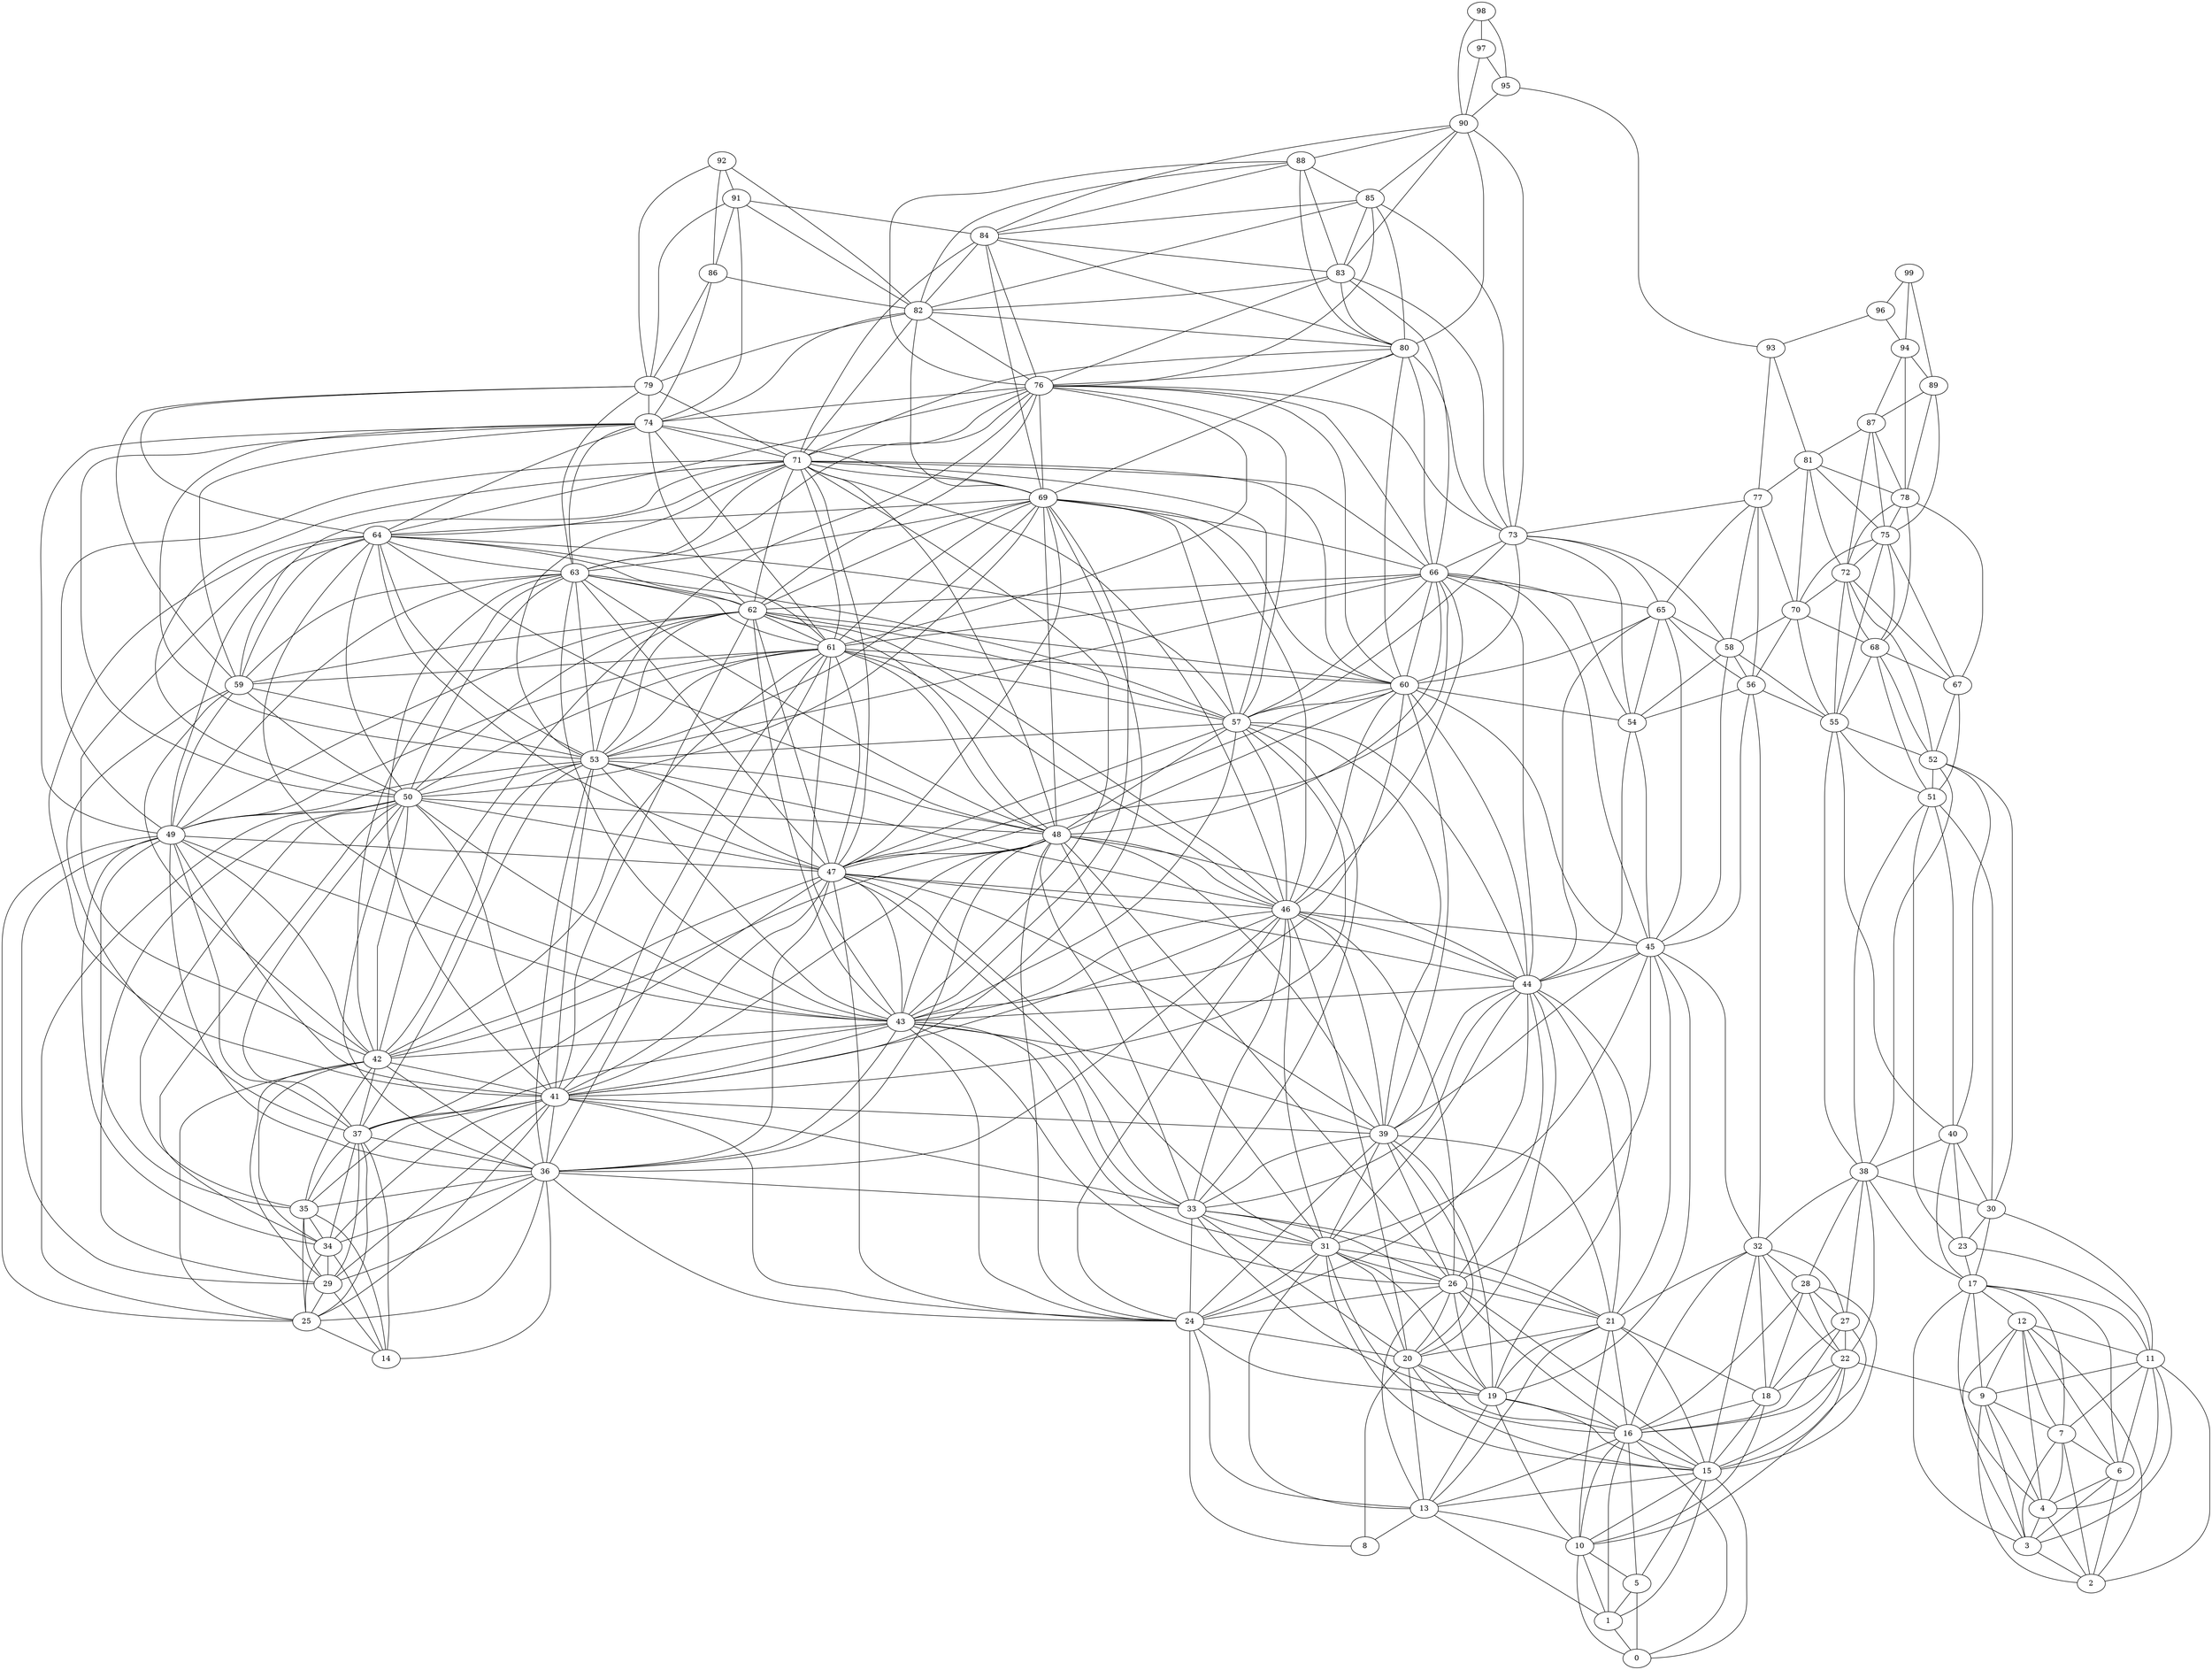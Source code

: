 /* Created by igraph 0.7.1 */
graph {
  0 [
    x=0.001856609898924
    y=0.532241028813014
  ];
  1 [
    x=0.0154808331445002
    y=0.509319896140649
  ];
  2 [
    x=0.033150963956628
    y=0.801375179570537
  ];
  3 [
    x=0.035321433733335
    y=0.936056978452456
  ];
  4 [
    x=0.0398400199967728
    y=0.915843517096796
  ];
  5 [
    x=0.0446965664725725
    y=0.554065104759032
  ];
  6 [
    x=0.0622152231156589
    y=0.975287047914404
  ];
  7 [
    x=0.0875962959760046
    y=0.848406698249019
  ];
  8 [
    x=0.0904862773894155
    y=0.272803451337485
  ];
  9 [
    x=0.107154069869252
    y=0.769788115625324
  ];
  10 [
    x=0.116175401815109
    y=0.526554306716577
  ];
  11 [
    x=0.116517807764725
    y=0.962221383758517
  ];
  12 [
    x=0.118770589799824
    y=0.835064394564115
  ];
  13 [
    x=0.120413222970397
    y=0.362855089250399
  ];
  14 [
    x=0.151344458973449
    y=0.0569813242454733
  ];
  15 [
    x=0.177432988982657
    y=0.522308396091597
  ];
  16 [
    x=0.201468840875286
    y=0.538281512739046
  ];
  17 [
    x=0.211869491656069
    y=0.913487044959115
  ];
  18 [
    x=0.240661181001859
    y=0.612170844802207
  ];
  19 [
    x=0.241594087559589
    y=0.405494221839002
  ];
  20 [
    x=0.242702371443095
    y=0.369038453240495
  ];
  21 [
    x=0.262833483184049
    y=0.447067457670047
  ];
  22 [
    x=0.263032038425377
    y=0.649664215017345
  ];
  23 [
    x=0.271177837600147
    y=0.994754661090222
  ];
  24 [
    x=0.272829745293942
    y=0.239614898344674
  ];
  25 [
    x=0.281626463525078
    y=0.033151776083359
  ];
  26 [
    x=0.288886006074577
    y=0.378574066114251
  ];
  27 [
    x=0.292548132474191
    y=0.662509214968077
  ];
  28 [
    x=0.2942732217645
    y=0.646687119311398
  ];
  29 [
    x=0.295020193159471
    y=0.0385943200014254
  ];
  30 [
    x=0.30122166095417
    y=0.988424178542267
  ];
  31 [
    x=0.310604219605868
    y=0.381715277716924
  ];
  32 [
    x=0.314367269251206
    y=0.632764313114534
  ];
  33 [
    x=0.32210428157633
    y=0.290833554347009
  ];
  34 [
    x=0.323078677429152
    y=0.00608156240775715
  ];
  35 [
    x=0.326807488400571
    y=0.00559831640504027
  ];
  36 [
    x=0.339789885520481
    y=0.106304852622521
  ];
  37 [
    x=0.347160947024508
    y=0.0462267658659173
  ];
  38 [
    x=0.347845906187803
    y=0.809302328283027
  ];
  39 [
    x=0.348269643256996
    y=0.336428163568256
  ];
  40 [
    x=0.364005525555307
    y=0.889207558788822
  ];
  41 [
    x=0.385458479498453
    y=0.163984269338336
  ];
  42 [
    x=0.398160856512394
    y=0.0697247306254364
  ];
  43 [
    x=0.400370167854251
    y=0.222008996827313
  ];
  44 [
    x=0.41555735295155
    y=0.367809843499234
  ];
  45 [
    x=0.41756464640826
    y=0.47785683362091
  ];
  46 [
    x=0.419675598384648
    y=0.286805239593657
  ];
  47 [
    x=0.420082379995053
    y=0.217163000438055
  ];
  48 [
    x=0.437874341531767
    y=0.261869611032468
  ];
  49 [
    x=0.440803021902659
    y=0.0609026415189
  ];
  50 [
    x=0.449595731727025
    y=0.0776021467352637
  ];
  51 [
    x=0.461529403824123
    y=0.960987801240244
  ];
  52 [
    x=0.467951287902518
    y=0.911931324872684
  ];
  53 [
    x=0.48409951071354
    y=0.163723966679557
  ];
  54 [
    x=0.484184830446066
    y=0.495330294690535
  ];
  55 [
    x=0.486151118237866
    y=0.781574328282852
  ];
  56 [
    x=0.498464855053163
    y=0.621207757697803
  ];
  57 [
    x=0.501277666255398
    y=0.285365153287227
  ];
  58 [
    x=0.518306767302965
    y=0.596105612004234
  ];
  59 [
    x=0.526879071622911
    y=0.00178009669806867
  ];
  60 [
    x=0.527164148560573
    y=0.366753462390419
  ];
  61 [
    x=0.527273708513476
    y=0.170299277113276
  ];
  62 [
    x=0.528481183585029
    y=0.19461062186797
  ];
  63 [
    x=0.547487937096018
    y=0.0947509562333677
  ];
  64 [
    x=0.550401511229179
    y=0.103109596107282
  ];
  65 [
    x=0.551654339444363
    y=0.480814830644248
  ];
  66 [
    x=0.56358853431096
    y=0.344180111694986
  ];
  67 [
    x=0.565511666687892
    y=0.965799753584082
  ];
  68 [
    x=0.573409663681088
    y=0.877545231755346
  ];
  69 [
    x=0.581388566116233
    y=0.203172557725794
  ];
  70 [
    x=0.581816252319764
    y=0.685999349599369
  ];
  71 [
    x=0.586598324389705
    y=0.180548032749265
  ];
  72 [
    x=0.610990966293917
    y=0.825199265728808
  ];
  73 [
    x=0.629577666009579
    y=0.432746098601968
  ];
  74 [
    x=0.639735242571468
    y=0.0690736269230203
  ];
  75 [
    x=0.659800140486406
    y=0.853261241485763
  ];
  76 [
    x=0.660526500776925
    y=0.248724242355453
  ];
  77 [
    x=0.663765230515316
    y=0.618137879306546
  ];
  78 [
    x=0.699017664617804
    y=0.911602446393601
  ];
  79 [
    x=0.700402427584513
    y=0.0412940747352242
  ];
  80 [
    x=0.714705823861867
    y=0.320616583388457
  ];
  81 [
    x=0.720062378051311
    y=0.739578994676039
  ];
  82 [
    x=0.737492918121989
    y=0.176820985244392
  ];
  83 [
    x=0.739004759989717
    y=0.335583269267202
  ];
  84 [
    x=0.752214784662564
    y=0.244830745168742
  ];
  85 [
    x=0.768617857741159
    y=0.293705940345259
  ];
  86 [
    x=0.774471783377249
    y=0.0291356374243825
  ];
  87 [
    x=0.78049090383827
    y=0.882017076281344
  ];
  88 [
    x=0.784007277817656
    y=0.290296919788128
  ];
  89 [
    x=0.789260962224997
    y=0.971460372868708
  ];
  90 [
    x=0.819229561496893
    y=0.405257741084121
  ];
  91 [
    x=0.838066932105223
    y=0.070330417675408
  ];
  92 [
    x=0.83808275449312
    y=0.0218900307900626
  ];
  93 [
    x=0.857038348844103
    y=0.658488043951452
  ];
  94 [
    x=0.866302075409392
    y=0.932477918972477
  ];
  95 [
    x=0.872885719460095
    y=0.541986042091459
  ];
  96 [
    x=0.956754038098342
    y=0.767836730001019
  ];
  97 [
    x=0.961690716256627
    y=0.476563309447737
  ];
  98 [
    x=0.965936596166867
    y=0.415638974240508
  ];
  99 [
    x=0.982285694462017
    y=0.96507053825355
  ];

  1 -- 0;
  5 -- 0;
  10 -- 0;
  15 -- 0;
  16 -- 0;
  5 -- 1;
  10 -- 1;
  13 -- 1;
  15 -- 1;
  16 -- 1;
  3 -- 2;
  4 -- 2;
  6 -- 2;
  7 -- 2;
  9 -- 2;
  11 -- 2;
  12 -- 2;
  4 -- 3;
  6 -- 3;
  7 -- 3;
  9 -- 3;
  11 -- 3;
  12 -- 3;
  17 -- 3;
  6 -- 4;
  7 -- 4;
  9 -- 4;
  11 -- 4;
  12 -- 4;
  17 -- 4;
  10 -- 5;
  15 -- 5;
  16 -- 5;
  7 -- 6;
  11 -- 6;
  12 -- 6;
  17 -- 6;
  9 -- 7;
  11 -- 7;
  12 -- 7;
  17 -- 7;
  13 -- 8;
  20 -- 8;
  24 -- 8;
  11 -- 9;
  12 -- 9;
  17 -- 9;
  22 -- 9;
  13 -- 10;
  15 -- 10;
  16 -- 10;
  18 -- 10;
  19 -- 10;
  21 -- 10;
  22 -- 10;
  12 -- 11;
  17 -- 11;
  23 -- 11;
  30 -- 11;
  17 -- 12;
  15 -- 13;
  16 -- 13;
  19 -- 13;
  20 -- 13;
  21 -- 13;
  24 -- 13;
  26 -- 13;
  31 -- 13;
  25 -- 14;
  29 -- 14;
  34 -- 14;
  35 -- 14;
  36 -- 14;
  37 -- 14;
  16 -- 15;
  18 -- 15;
  19 -- 15;
  20 -- 15;
  21 -- 15;
  22 -- 15;
  26 -- 15;
  27 -- 15;
  28 -- 15;
  31 -- 15;
  32 -- 15;
  18 -- 16;
  19 -- 16;
  20 -- 16;
  21 -- 16;
  22 -- 16;
  26 -- 16;
  27 -- 16;
  28 -- 16;
  31 -- 16;
  32 -- 16;
  23 -- 17;
  30 -- 17;
  38 -- 17;
  40 -- 17;
  21 -- 18;
  22 -- 18;
  27 -- 18;
  28 -- 18;
  32 -- 18;
  20 -- 19;
  21 -- 19;
  24 -- 19;
  26 -- 19;
  31 -- 19;
  33 -- 19;
  39 -- 19;
  44 -- 19;
  45 -- 19;
  21 -- 20;
  24 -- 20;
  26 -- 20;
  31 -- 20;
  33 -- 20;
  39 -- 20;
  44 -- 20;
  46 -- 20;
  26 -- 21;
  31 -- 21;
  32 -- 21;
  33 -- 21;
  39 -- 21;
  44 -- 21;
  45 -- 21;
  27 -- 22;
  28 -- 22;
  32 -- 22;
  38 -- 22;
  30 -- 23;
  40 -- 23;
  51 -- 23;
  26 -- 24;
  31 -- 24;
  33 -- 24;
  36 -- 24;
  39 -- 24;
  41 -- 24;
  43 -- 24;
  44 -- 24;
  46 -- 24;
  47 -- 24;
  48 -- 24;
  29 -- 25;
  34 -- 25;
  35 -- 25;
  36 -- 25;
  37 -- 25;
  41 -- 25;
  42 -- 25;
  49 -- 25;
  50 -- 25;
  31 -- 26;
  33 -- 26;
  39 -- 26;
  43 -- 26;
  44 -- 26;
  45 -- 26;
  46 -- 26;
  48 -- 26;
  28 -- 27;
  32 -- 27;
  38 -- 27;
  32 -- 28;
  38 -- 28;
  34 -- 29;
  35 -- 29;
  36 -- 29;
  37 -- 29;
  41 -- 29;
  42 -- 29;
  49 -- 29;
  50 -- 29;
  38 -- 30;
  40 -- 30;
  51 -- 30;
  52 -- 30;
  33 -- 31;
  39 -- 31;
  43 -- 31;
  44 -- 31;
  45 -- 31;
  46 -- 31;
  47 -- 31;
  48 -- 31;
  38 -- 32;
  45 -- 32;
  56 -- 32;
  36 -- 33;
  39 -- 33;
  41 -- 33;
  43 -- 33;
  44 -- 33;
  46 -- 33;
  47 -- 33;
  48 -- 33;
  57 -- 33;
  35 -- 34;
  36 -- 34;
  37 -- 34;
  41 -- 34;
  42 -- 34;
  49 -- 34;
  50 -- 34;
  36 -- 35;
  37 -- 35;
  41 -- 35;
  42 -- 35;
  49 -- 35;
  50 -- 35;
  37 -- 36;
  41 -- 36;
  42 -- 36;
  43 -- 36;
  46 -- 36;
  47 -- 36;
  48 -- 36;
  49 -- 36;
  50 -- 36;
  53 -- 36;
  61 -- 36;
  41 -- 37;
  42 -- 37;
  43 -- 37;
  47 -- 37;
  49 -- 37;
  50 -- 37;
  53 -- 37;
  59 -- 37;
  40 -- 38;
  51 -- 38;
  52 -- 38;
  55 -- 38;
  41 -- 39;
  43 -- 39;
  44 -- 39;
  45 -- 39;
  46 -- 39;
  47 -- 39;
  48 -- 39;
  57 -- 39;
  60 -- 39;
  51 -- 40;
  52 -- 40;
  55 -- 40;
  42 -- 41;
  43 -- 41;
  46 -- 41;
  47 -- 41;
  48 -- 41;
  49 -- 41;
  50 -- 41;
  53 -- 41;
  57 -- 41;
  61 -- 41;
  62 -- 41;
  63 -- 41;
  64 -- 41;
  69 -- 41;
  43 -- 42;
  47 -- 42;
  48 -- 42;
  49 -- 42;
  50 -- 42;
  53 -- 42;
  59 -- 42;
  61 -- 42;
  62 -- 42;
  63 -- 42;
  64 -- 42;
  44 -- 43;
  46 -- 43;
  47 -- 43;
  48 -- 43;
  49 -- 43;
  50 -- 43;
  53 -- 43;
  57 -- 43;
  60 -- 43;
  61 -- 43;
  62 -- 43;
  63 -- 43;
  64 -- 43;
  69 -- 43;
  71 -- 43;
  45 -- 44;
  46 -- 44;
  47 -- 44;
  48 -- 44;
  54 -- 44;
  57 -- 44;
  60 -- 44;
  65 -- 44;
  66 -- 44;
  46 -- 45;
  54 -- 45;
  56 -- 45;
  58 -- 45;
  60 -- 45;
  65 -- 45;
  66 -- 45;
  47 -- 46;
  48 -- 46;
  53 -- 46;
  57 -- 46;
  60 -- 46;
  61 -- 46;
  62 -- 46;
  66 -- 46;
  69 -- 46;
  71 -- 46;
  48 -- 47;
  49 -- 47;
  50 -- 47;
  53 -- 47;
  57 -- 47;
  60 -- 47;
  61 -- 47;
  62 -- 47;
  63 -- 47;
  64 -- 47;
  66 -- 47;
  69 -- 47;
  71 -- 47;
  50 -- 48;
  53 -- 48;
  57 -- 48;
  60 -- 48;
  61 -- 48;
  62 -- 48;
  63 -- 48;
  64 -- 48;
  66 -- 48;
  69 -- 48;
  71 -- 48;
  50 -- 49;
  53 -- 49;
  59 -- 49;
  61 -- 49;
  62 -- 49;
  63 -- 49;
  64 -- 49;
  71 -- 49;
  74 -- 49;
  53 -- 50;
  59 -- 50;
  61 -- 50;
  62 -- 50;
  63 -- 50;
  64 -- 50;
  69 -- 50;
  71 -- 50;
  74 -- 50;
  52 -- 51;
  55 -- 51;
  67 -- 51;
  68 -- 51;
  55 -- 52;
  67 -- 52;
  68 -- 52;
  72 -- 52;
  57 -- 53;
  59 -- 53;
  61 -- 53;
  62 -- 53;
  63 -- 53;
  64 -- 53;
  66 -- 53;
  69 -- 53;
  71 -- 53;
  74 -- 53;
  76 -- 53;
  56 -- 54;
  58 -- 54;
  60 -- 54;
  65 -- 54;
  66 -- 54;
  73 -- 54;
  56 -- 55;
  58 -- 55;
  68 -- 55;
  70 -- 55;
  72 -- 55;
  75 -- 55;
  58 -- 56;
  65 -- 56;
  70 -- 56;
  77 -- 56;
  60 -- 57;
  61 -- 57;
  62 -- 57;
  63 -- 57;
  64 -- 57;
  66 -- 57;
  69 -- 57;
  71 -- 57;
  73 -- 57;
  76 -- 57;
  65 -- 58;
  70 -- 58;
  73 -- 58;
  77 -- 58;
  61 -- 59;
  62 -- 59;
  63 -- 59;
  64 -- 59;
  71 -- 59;
  74 -- 59;
  79 -- 59;
  61 -- 60;
  62 -- 60;
  65 -- 60;
  66 -- 60;
  69 -- 60;
  71 -- 60;
  73 -- 60;
  76 -- 60;
  80 -- 60;
  62 -- 61;
  63 -- 61;
  64 -- 61;
  66 -- 61;
  69 -- 61;
  71 -- 61;
  74 -- 61;
  76 -- 61;
  63 -- 62;
  64 -- 62;
  66 -- 62;
  69 -- 62;
  71 -- 62;
  74 -- 62;
  76 -- 62;
  64 -- 63;
  69 -- 63;
  71 -- 63;
  74 -- 63;
  76 -- 63;
  79 -- 63;
  69 -- 64;
  71 -- 64;
  74 -- 64;
  76 -- 64;
  79 -- 64;
  66 -- 65;
  73 -- 65;
  77 -- 65;
  69 -- 66;
  71 -- 66;
  73 -- 66;
  76 -- 66;
  80 -- 66;
  83 -- 66;
  68 -- 67;
  72 -- 67;
  75 -- 67;
  78 -- 67;
  70 -- 68;
  72 -- 68;
  75 -- 68;
  78 -- 68;
  71 -- 69;
  74 -- 69;
  76 -- 69;
  80 -- 69;
  82 -- 69;
  84 -- 69;
  72 -- 70;
  75 -- 70;
  77 -- 70;
  81 -- 70;
  74 -- 71;
  76 -- 71;
  79 -- 71;
  80 -- 71;
  82 -- 71;
  84 -- 71;
  75 -- 72;
  78 -- 72;
  81 -- 72;
  87 -- 72;
  76 -- 73;
  77 -- 73;
  80 -- 73;
  83 -- 73;
  85 -- 73;
  90 -- 73;
  76 -- 74;
  79 -- 74;
  82 -- 74;
  86 -- 74;
  91 -- 74;
  78 -- 75;
  81 -- 75;
  87 -- 75;
  89 -- 75;
  80 -- 76;
  82 -- 76;
  83 -- 76;
  84 -- 76;
  85 -- 76;
  88 -- 76;
  81 -- 77;
  93 -- 77;
  81 -- 78;
  87 -- 78;
  89 -- 78;
  94 -- 78;
  82 -- 79;
  86 -- 79;
  91 -- 79;
  92 -- 79;
  82 -- 80;
  83 -- 80;
  84 -- 80;
  85 -- 80;
  88 -- 80;
  90 -- 80;
  87 -- 81;
  93 -- 81;
  83 -- 82;
  84 -- 82;
  85 -- 82;
  86 -- 82;
  88 -- 82;
  91 -- 82;
  92 -- 82;
  84 -- 83;
  85 -- 83;
  88 -- 83;
  90 -- 83;
  85 -- 84;
  88 -- 84;
  90 -- 84;
  91 -- 84;
  88 -- 85;
  90 -- 85;
  91 -- 86;
  92 -- 86;
  89 -- 87;
  94 -- 87;
  90 -- 88;
  94 -- 89;
  99 -- 89;
  95 -- 90;
  97 -- 90;
  98 -- 90;
  92 -- 91;
  95 -- 93;
  96 -- 93;
  96 -- 94;
  99 -- 94;
  97 -- 95;
  98 -- 95;
  99 -- 96;
  98 -- 97;
}
